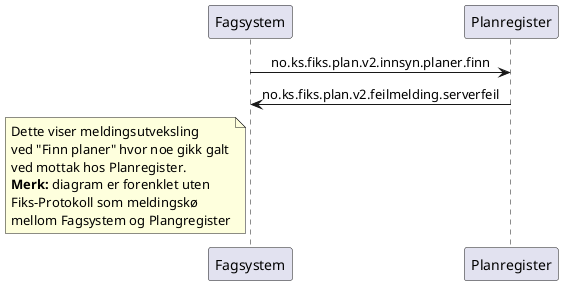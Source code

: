 @startuml
skinparam sequenceMessageAlign center 

participant Fagsystem as "Fagsystem"
participant Plangregister as "Planregister"

Fagsystem -> Plangregister : no.ks.fiks.plan.v2.innsyn.planer.finn
Fagsystem <- Plangregister : no.ks.fiks.plan.v2.feilmelding.serverfeil


note left of Fagsystem
Dette viser meldingsutveksling
ved "Finn planer" hvor noe gikk galt
ved mottak hos Planregister.
**Merk:** diagram er forenklet uten
Fiks-Protokoll som meldingskø
mellom Fagsystem og Plangregister
end note

@enduml